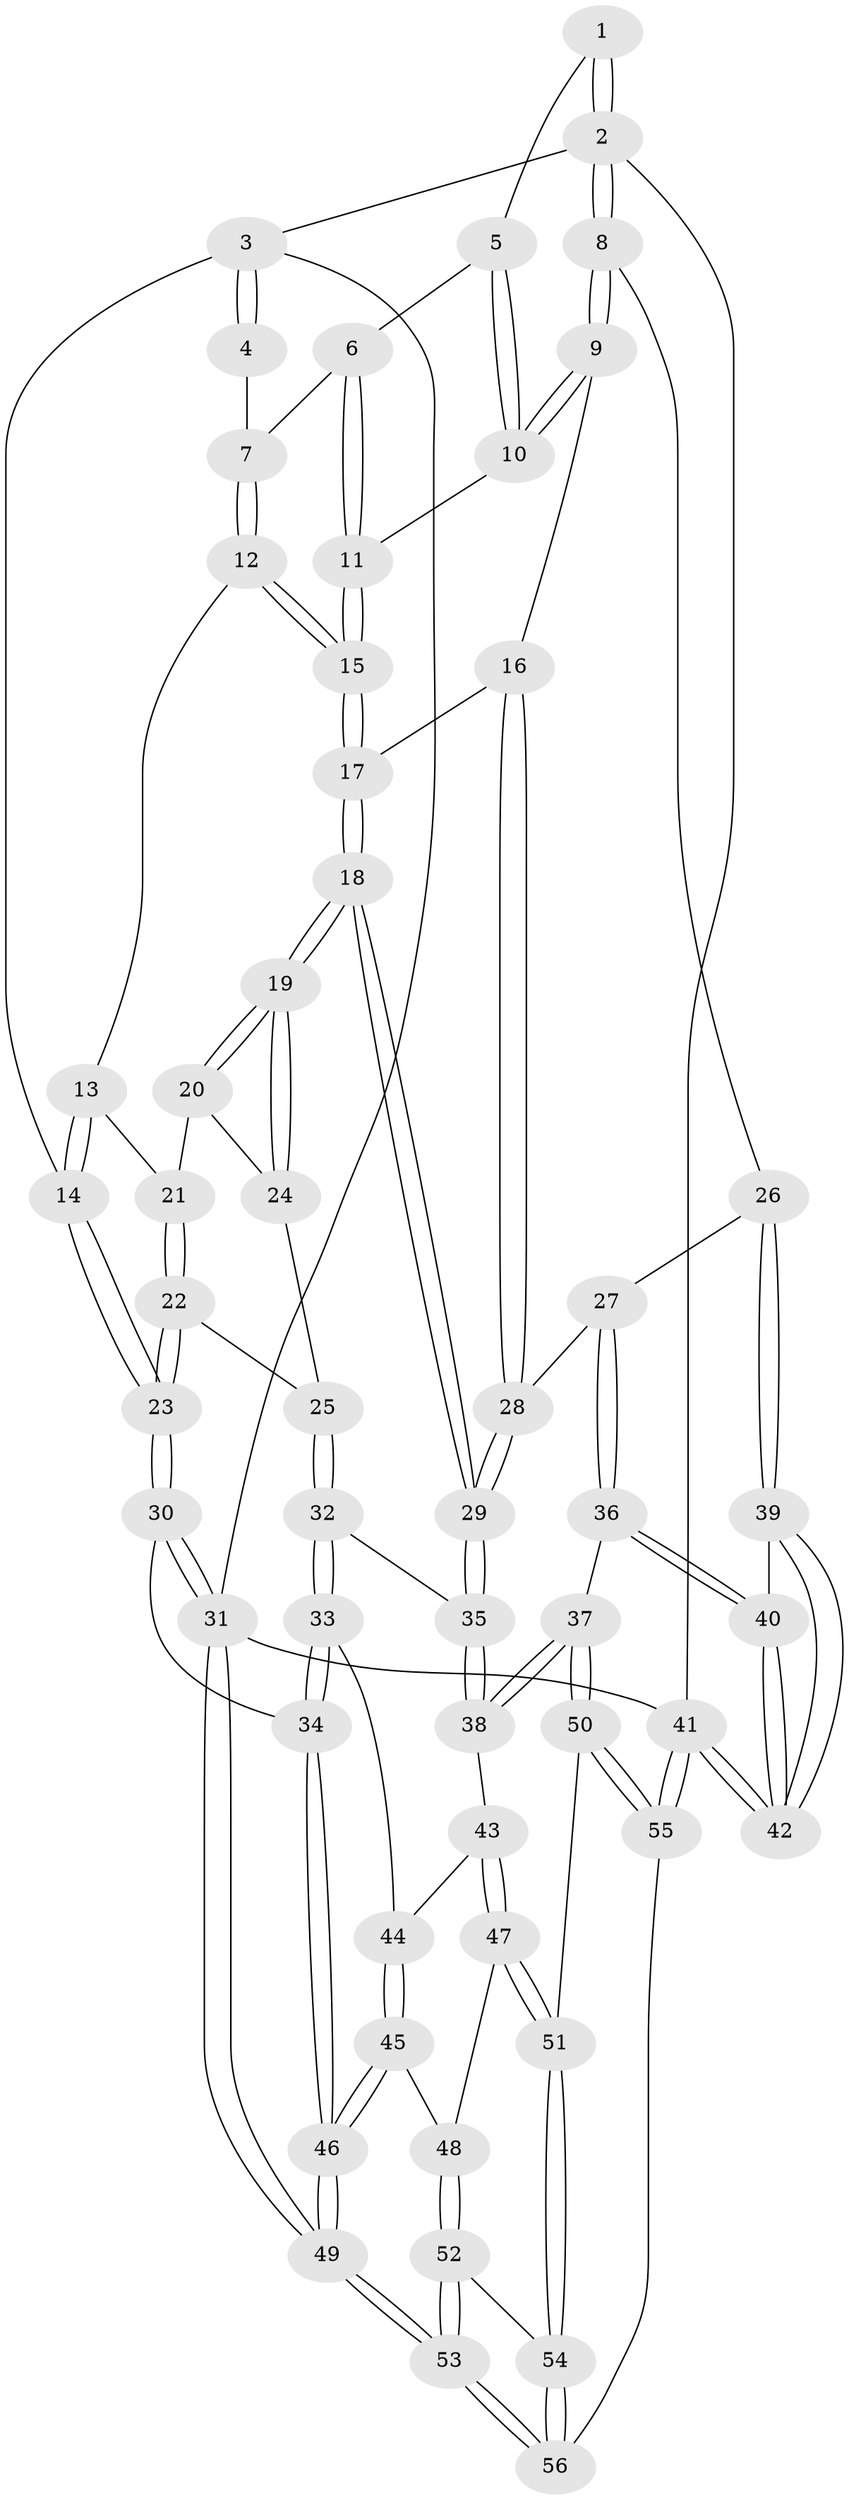 // coarse degree distribution, {4: 0.30434782608695654, 3: 0.4782608695652174, 6: 0.08695652173913043, 5: 0.043478260869565216, 2: 0.08695652173913043}
// Generated by graph-tools (version 1.1) at 2025/54/03/04/25 22:54:23]
// undirected, 56 vertices, 137 edges
graph export_dot {
  node [color=gray90,style=filled];
  1 [pos="+1+0"];
  2 [pos="+1+0"];
  3 [pos="+0+0"];
  4 [pos="+0.5771021686606911+0"];
  5 [pos="+0.9096812810751669+0.0029636589587075154"];
  6 [pos="+0.7311483892344455+0.09298693896724432"];
  7 [pos="+0.5850652274817655+0.06817966830317367"];
  8 [pos="+1+0.23941113045003728"];
  9 [pos="+0.903876603435662+0.2264295514860538"];
  10 [pos="+0.8979210442820172+0.2189921201028911"];
  11 [pos="+0.802383933879325+0.20991931429786065"];
  12 [pos="+0.5217487151817467+0.1904426298055494"];
  13 [pos="+0.2722920654310783+0.1946356297655721"];
  14 [pos="+0+0"];
  15 [pos="+0.6085245947867463+0.3330247248572466"];
  16 [pos="+0.8805969773603869+0.3835243498841032"];
  17 [pos="+0.6171184566039815+0.3787649558828207"];
  18 [pos="+0.5930429647994893+0.46425999171383986"];
  19 [pos="+0.5676154996319698+0.4625463979893288"];
  20 [pos="+0.33414088224054994+0.36584472292424075"];
  21 [pos="+0.28627825991234424+0.2850010173925541"];
  22 [pos="+0.21248354610391754+0.49107199223866715"];
  23 [pos="+0+0.5735844299992191"];
  24 [pos="+0.350264378557504+0.48967278942821085"];
  25 [pos="+0.3194478556816854+0.5256776736388448"];
  26 [pos="+1+0.511335797436253"];
  27 [pos="+0.967070171365685+0.4883287938407822"];
  28 [pos="+0.950559729390599+0.47597898040918585"];
  29 [pos="+0.6103769111308749+0.5599064321200025"];
  30 [pos="+0+0.6164475052862144"];
  31 [pos="+0+1"];
  32 [pos="+0.3430749877575476+0.6225729322059143"];
  33 [pos="+0.2760063594171719+0.7098934692836737"];
  34 [pos="+0.23489478436603825+0.7140145058672852"];
  35 [pos="+0.6081583652146969+0.6190916077102443"];
  36 [pos="+0.7608584768056419+0.7643549063181907"];
  37 [pos="+0.6772298099967746+0.7441465155076199"];
  38 [pos="+0.64038083219891+0.7063613671437708"];
  39 [pos="+1+0.52352966900859"];
  40 [pos="+0.7832562212173286+0.7807362130536992"];
  41 [pos="+1+1"];
  42 [pos="+1+1"];
  43 [pos="+0.45247433970905926+0.7876216675082999"];
  44 [pos="+0.2974538303062677+0.7307213107624814"];
  45 [pos="+0.331020097912494+0.8852012565608577"];
  46 [pos="+0.18613928305887883+0.9855582160894988"];
  47 [pos="+0.411056090001864+0.8824685589486735"];
  48 [pos="+0.3987546163425161+0.893898608504502"];
  49 [pos="+0+1"];
  50 [pos="+0.6425634774508386+0.823829298676468"];
  51 [pos="+0.5274961257079216+0.9211710883336508"];
  52 [pos="+0.4087500077366389+0.9482916853344583"];
  53 [pos="+0.27983888753887+1"];
  54 [pos="+0.5070862136906131+0.9725700304233702"];
  55 [pos="+0.6311803385533923+1"];
  56 [pos="+0.5532648784938574+1"];
  1 -- 2;
  1 -- 2;
  1 -- 5;
  2 -- 3;
  2 -- 8;
  2 -- 8;
  2 -- 41;
  3 -- 4;
  3 -- 4;
  3 -- 14;
  3 -- 31;
  4 -- 7;
  5 -- 6;
  5 -- 10;
  5 -- 10;
  6 -- 7;
  6 -- 11;
  6 -- 11;
  7 -- 12;
  7 -- 12;
  8 -- 9;
  8 -- 9;
  8 -- 26;
  9 -- 10;
  9 -- 10;
  9 -- 16;
  10 -- 11;
  11 -- 15;
  11 -- 15;
  12 -- 13;
  12 -- 15;
  12 -- 15;
  13 -- 14;
  13 -- 14;
  13 -- 21;
  14 -- 23;
  14 -- 23;
  15 -- 17;
  15 -- 17;
  16 -- 17;
  16 -- 28;
  16 -- 28;
  17 -- 18;
  17 -- 18;
  18 -- 19;
  18 -- 19;
  18 -- 29;
  18 -- 29;
  19 -- 20;
  19 -- 20;
  19 -- 24;
  19 -- 24;
  20 -- 21;
  20 -- 24;
  21 -- 22;
  21 -- 22;
  22 -- 23;
  22 -- 23;
  22 -- 25;
  23 -- 30;
  23 -- 30;
  24 -- 25;
  25 -- 32;
  25 -- 32;
  26 -- 27;
  26 -- 39;
  26 -- 39;
  27 -- 28;
  27 -- 36;
  27 -- 36;
  28 -- 29;
  28 -- 29;
  29 -- 35;
  29 -- 35;
  30 -- 31;
  30 -- 31;
  30 -- 34;
  31 -- 49;
  31 -- 49;
  31 -- 41;
  32 -- 33;
  32 -- 33;
  32 -- 35;
  33 -- 34;
  33 -- 34;
  33 -- 44;
  34 -- 46;
  34 -- 46;
  35 -- 38;
  35 -- 38;
  36 -- 37;
  36 -- 40;
  36 -- 40;
  37 -- 38;
  37 -- 38;
  37 -- 50;
  37 -- 50;
  38 -- 43;
  39 -- 40;
  39 -- 42;
  39 -- 42;
  40 -- 42;
  40 -- 42;
  41 -- 42;
  41 -- 42;
  41 -- 55;
  41 -- 55;
  43 -- 44;
  43 -- 47;
  43 -- 47;
  44 -- 45;
  44 -- 45;
  45 -- 46;
  45 -- 46;
  45 -- 48;
  46 -- 49;
  46 -- 49;
  47 -- 48;
  47 -- 51;
  47 -- 51;
  48 -- 52;
  48 -- 52;
  49 -- 53;
  49 -- 53;
  50 -- 51;
  50 -- 55;
  50 -- 55;
  51 -- 54;
  51 -- 54;
  52 -- 53;
  52 -- 53;
  52 -- 54;
  53 -- 56;
  53 -- 56;
  54 -- 56;
  54 -- 56;
  55 -- 56;
}
